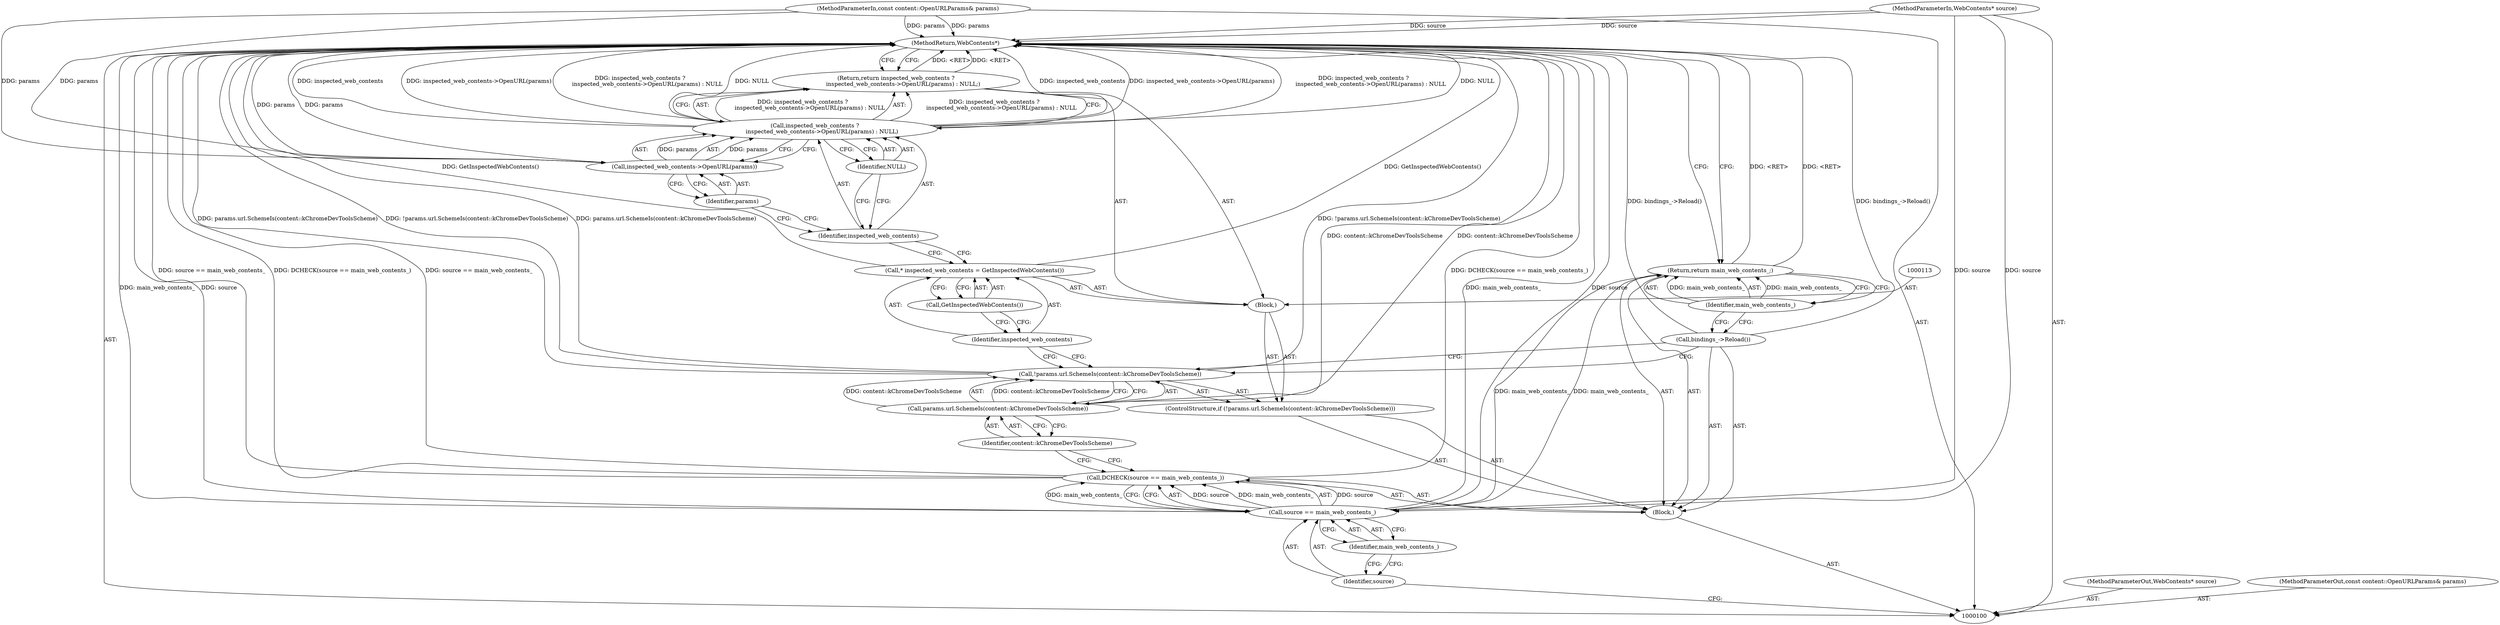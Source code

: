 digraph "1_Chrome_a8ef19900d003ff7078fe4fcec8f63496b18f0dc" {
"1000126" [label="(MethodReturn,WebContents*)"];
"1000123" [label="(Call,bindings_->Reload())"];
"1000125" [label="(Identifier,main_web_contents_)"];
"1000124" [label="(Return,return main_web_contents_;)"];
"1000101" [label="(MethodParameterIn,WebContents* source)"];
"1000171" [label="(MethodParameterOut,WebContents* source)"];
"1000102" [label="(MethodParameterIn,const content::OpenURLParams& params)"];
"1000172" [label="(MethodParameterOut,const content::OpenURLParams& params)"];
"1000103" [label="(Block,)"];
"1000105" [label="(Call,source == main_web_contents_)"];
"1000106" [label="(Identifier,source)"];
"1000107" [label="(Identifier,main_web_contents_)"];
"1000104" [label="(Call,DCHECK(source == main_web_contents_))"];
"1000111" [label="(Identifier,content::kChromeDevToolsScheme)"];
"1000108" [label="(ControlStructure,if (!params.url.SchemeIs(content::kChromeDevToolsScheme)))"];
"1000109" [label="(Call,!params.url.SchemeIs(content::kChromeDevToolsScheme))"];
"1000110" [label="(Call,params.url.SchemeIs(content::kChromeDevToolsScheme))"];
"1000114" [label="(Call,* inspected_web_contents = GetInspectedWebContents())"];
"1000115" [label="(Identifier,inspected_web_contents)"];
"1000116" [label="(Call,GetInspectedWebContents())"];
"1000112" [label="(Block,)"];
"1000118" [label="(Call,inspected_web_contents ?\n        inspected_web_contents->OpenURL(params) : NULL)"];
"1000119" [label="(Identifier,inspected_web_contents)"];
"1000117" [label="(Return,return inspected_web_contents ?\n        inspected_web_contents->OpenURL(params) : NULL;)"];
"1000121" [label="(Identifier,params)"];
"1000122" [label="(Identifier,NULL)"];
"1000120" [label="(Call,inspected_web_contents->OpenURL(params))"];
"1000126" -> "1000100"  [label="AST: "];
"1000126" -> "1000117"  [label="CFG: "];
"1000126" -> "1000124"  [label="CFG: "];
"1000117" -> "1000126"  [label="DDG: <RET>"];
"1000105" -> "1000126"  [label="DDG: main_web_contents_"];
"1000105" -> "1000126"  [label="DDG: source"];
"1000104" -> "1000126"  [label="DDG: DCHECK(source == main_web_contents_)"];
"1000104" -> "1000126"  [label="DDG: source == main_web_contents_"];
"1000123" -> "1000126"  [label="DDG: bindings_->Reload()"];
"1000120" -> "1000126"  [label="DDG: params"];
"1000118" -> "1000126"  [label="DDG: inspected_web_contents ?\n        inspected_web_contents->OpenURL(params) : NULL"];
"1000118" -> "1000126"  [label="DDG: NULL"];
"1000118" -> "1000126"  [label="DDG: inspected_web_contents"];
"1000118" -> "1000126"  [label="DDG: inspected_web_contents->OpenURL(params)"];
"1000102" -> "1000126"  [label="DDG: params"];
"1000101" -> "1000126"  [label="DDG: source"];
"1000109" -> "1000126"  [label="DDG: params.url.SchemeIs(content::kChromeDevToolsScheme)"];
"1000109" -> "1000126"  [label="DDG: !params.url.SchemeIs(content::kChromeDevToolsScheme)"];
"1000110" -> "1000126"  [label="DDG: content::kChromeDevToolsScheme"];
"1000114" -> "1000126"  [label="DDG: GetInspectedWebContents()"];
"1000124" -> "1000126"  [label="DDG: <RET>"];
"1000123" -> "1000103"  [label="AST: "];
"1000123" -> "1000109"  [label="CFG: "];
"1000125" -> "1000123"  [label="CFG: "];
"1000123" -> "1000126"  [label="DDG: bindings_->Reload()"];
"1000125" -> "1000124"  [label="AST: "];
"1000125" -> "1000123"  [label="CFG: "];
"1000124" -> "1000125"  [label="CFG: "];
"1000125" -> "1000124"  [label="DDG: main_web_contents_"];
"1000124" -> "1000103"  [label="AST: "];
"1000124" -> "1000125"  [label="CFG: "];
"1000125" -> "1000124"  [label="AST: "];
"1000126" -> "1000124"  [label="CFG: "];
"1000124" -> "1000126"  [label="DDG: <RET>"];
"1000125" -> "1000124"  [label="DDG: main_web_contents_"];
"1000105" -> "1000124"  [label="DDG: main_web_contents_"];
"1000101" -> "1000100"  [label="AST: "];
"1000101" -> "1000126"  [label="DDG: source"];
"1000101" -> "1000105"  [label="DDG: source"];
"1000171" -> "1000100"  [label="AST: "];
"1000102" -> "1000100"  [label="AST: "];
"1000102" -> "1000126"  [label="DDG: params"];
"1000102" -> "1000120"  [label="DDG: params"];
"1000172" -> "1000100"  [label="AST: "];
"1000103" -> "1000100"  [label="AST: "];
"1000104" -> "1000103"  [label="AST: "];
"1000108" -> "1000103"  [label="AST: "];
"1000123" -> "1000103"  [label="AST: "];
"1000124" -> "1000103"  [label="AST: "];
"1000105" -> "1000104"  [label="AST: "];
"1000105" -> "1000107"  [label="CFG: "];
"1000106" -> "1000105"  [label="AST: "];
"1000107" -> "1000105"  [label="AST: "];
"1000104" -> "1000105"  [label="CFG: "];
"1000105" -> "1000126"  [label="DDG: main_web_contents_"];
"1000105" -> "1000126"  [label="DDG: source"];
"1000105" -> "1000104"  [label="DDG: source"];
"1000105" -> "1000104"  [label="DDG: main_web_contents_"];
"1000101" -> "1000105"  [label="DDG: source"];
"1000105" -> "1000124"  [label="DDG: main_web_contents_"];
"1000106" -> "1000105"  [label="AST: "];
"1000106" -> "1000100"  [label="CFG: "];
"1000107" -> "1000106"  [label="CFG: "];
"1000107" -> "1000105"  [label="AST: "];
"1000107" -> "1000106"  [label="CFG: "];
"1000105" -> "1000107"  [label="CFG: "];
"1000104" -> "1000103"  [label="AST: "];
"1000104" -> "1000105"  [label="CFG: "];
"1000105" -> "1000104"  [label="AST: "];
"1000111" -> "1000104"  [label="CFG: "];
"1000104" -> "1000126"  [label="DDG: DCHECK(source == main_web_contents_)"];
"1000104" -> "1000126"  [label="DDG: source == main_web_contents_"];
"1000105" -> "1000104"  [label="DDG: source"];
"1000105" -> "1000104"  [label="DDG: main_web_contents_"];
"1000111" -> "1000110"  [label="AST: "];
"1000111" -> "1000104"  [label="CFG: "];
"1000110" -> "1000111"  [label="CFG: "];
"1000108" -> "1000103"  [label="AST: "];
"1000109" -> "1000108"  [label="AST: "];
"1000112" -> "1000108"  [label="AST: "];
"1000109" -> "1000108"  [label="AST: "];
"1000109" -> "1000110"  [label="CFG: "];
"1000110" -> "1000109"  [label="AST: "];
"1000115" -> "1000109"  [label="CFG: "];
"1000123" -> "1000109"  [label="CFG: "];
"1000109" -> "1000126"  [label="DDG: params.url.SchemeIs(content::kChromeDevToolsScheme)"];
"1000109" -> "1000126"  [label="DDG: !params.url.SchemeIs(content::kChromeDevToolsScheme)"];
"1000110" -> "1000109"  [label="DDG: content::kChromeDevToolsScheme"];
"1000110" -> "1000109"  [label="AST: "];
"1000110" -> "1000111"  [label="CFG: "];
"1000111" -> "1000110"  [label="AST: "];
"1000109" -> "1000110"  [label="CFG: "];
"1000110" -> "1000126"  [label="DDG: content::kChromeDevToolsScheme"];
"1000110" -> "1000109"  [label="DDG: content::kChromeDevToolsScheme"];
"1000114" -> "1000112"  [label="AST: "];
"1000114" -> "1000116"  [label="CFG: "];
"1000115" -> "1000114"  [label="AST: "];
"1000116" -> "1000114"  [label="AST: "];
"1000119" -> "1000114"  [label="CFG: "];
"1000114" -> "1000126"  [label="DDG: GetInspectedWebContents()"];
"1000115" -> "1000114"  [label="AST: "];
"1000115" -> "1000109"  [label="CFG: "];
"1000116" -> "1000115"  [label="CFG: "];
"1000116" -> "1000114"  [label="AST: "];
"1000116" -> "1000115"  [label="CFG: "];
"1000114" -> "1000116"  [label="CFG: "];
"1000112" -> "1000108"  [label="AST: "];
"1000113" -> "1000112"  [label="AST: "];
"1000114" -> "1000112"  [label="AST: "];
"1000117" -> "1000112"  [label="AST: "];
"1000118" -> "1000117"  [label="AST: "];
"1000118" -> "1000120"  [label="CFG: "];
"1000118" -> "1000122"  [label="CFG: "];
"1000119" -> "1000118"  [label="AST: "];
"1000120" -> "1000118"  [label="AST: "];
"1000122" -> "1000118"  [label="AST: "];
"1000117" -> "1000118"  [label="CFG: "];
"1000118" -> "1000126"  [label="DDG: inspected_web_contents ?\n        inspected_web_contents->OpenURL(params) : NULL"];
"1000118" -> "1000126"  [label="DDG: NULL"];
"1000118" -> "1000126"  [label="DDG: inspected_web_contents"];
"1000118" -> "1000126"  [label="DDG: inspected_web_contents->OpenURL(params)"];
"1000118" -> "1000117"  [label="DDG: inspected_web_contents ?\n        inspected_web_contents->OpenURL(params) : NULL"];
"1000120" -> "1000118"  [label="DDG: params"];
"1000119" -> "1000118"  [label="AST: "];
"1000119" -> "1000114"  [label="CFG: "];
"1000121" -> "1000119"  [label="CFG: "];
"1000122" -> "1000119"  [label="CFG: "];
"1000117" -> "1000112"  [label="AST: "];
"1000117" -> "1000118"  [label="CFG: "];
"1000118" -> "1000117"  [label="AST: "];
"1000126" -> "1000117"  [label="CFG: "];
"1000117" -> "1000126"  [label="DDG: <RET>"];
"1000118" -> "1000117"  [label="DDG: inspected_web_contents ?\n        inspected_web_contents->OpenURL(params) : NULL"];
"1000121" -> "1000120"  [label="AST: "];
"1000121" -> "1000119"  [label="CFG: "];
"1000120" -> "1000121"  [label="CFG: "];
"1000122" -> "1000118"  [label="AST: "];
"1000122" -> "1000119"  [label="CFG: "];
"1000118" -> "1000122"  [label="CFG: "];
"1000120" -> "1000118"  [label="AST: "];
"1000120" -> "1000121"  [label="CFG: "];
"1000121" -> "1000120"  [label="AST: "];
"1000118" -> "1000120"  [label="CFG: "];
"1000120" -> "1000126"  [label="DDG: params"];
"1000120" -> "1000118"  [label="DDG: params"];
"1000102" -> "1000120"  [label="DDG: params"];
}
